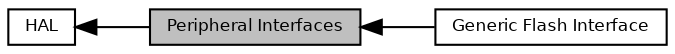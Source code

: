 digraph "Peripheral Interfaces"
{
  bgcolor="transparent";
  edge [fontname="Helvetica",fontsize="8",labelfontname="Helvetica",labelfontsize="8"];
  node [fontname="Helvetica",fontsize="8",shape=record];
  rankdir=LR;
  Node2 [label="Generic Flash Interface",height=0.2,width=0.4,color="black",URL="$group___h_a_l___f_l_a_s_h.html",tooltip="HAL Generic Flash Driver Interface. "];
  Node0 [label="Peripheral Interfaces",height=0.2,width=0.4,color="black", fillcolor="grey75", style="filled", fontcolor="black"];
  Node1 [label="HAL",height=0.2,width=0.4,color="black",URL="$group___i_o.html",tooltip="Hardware Abstraction Layer. "];
  Node1->Node0 [shape=plaintext, dir="back", style="solid"];
  Node0->Node2 [shape=plaintext, dir="back", style="solid"];
}
